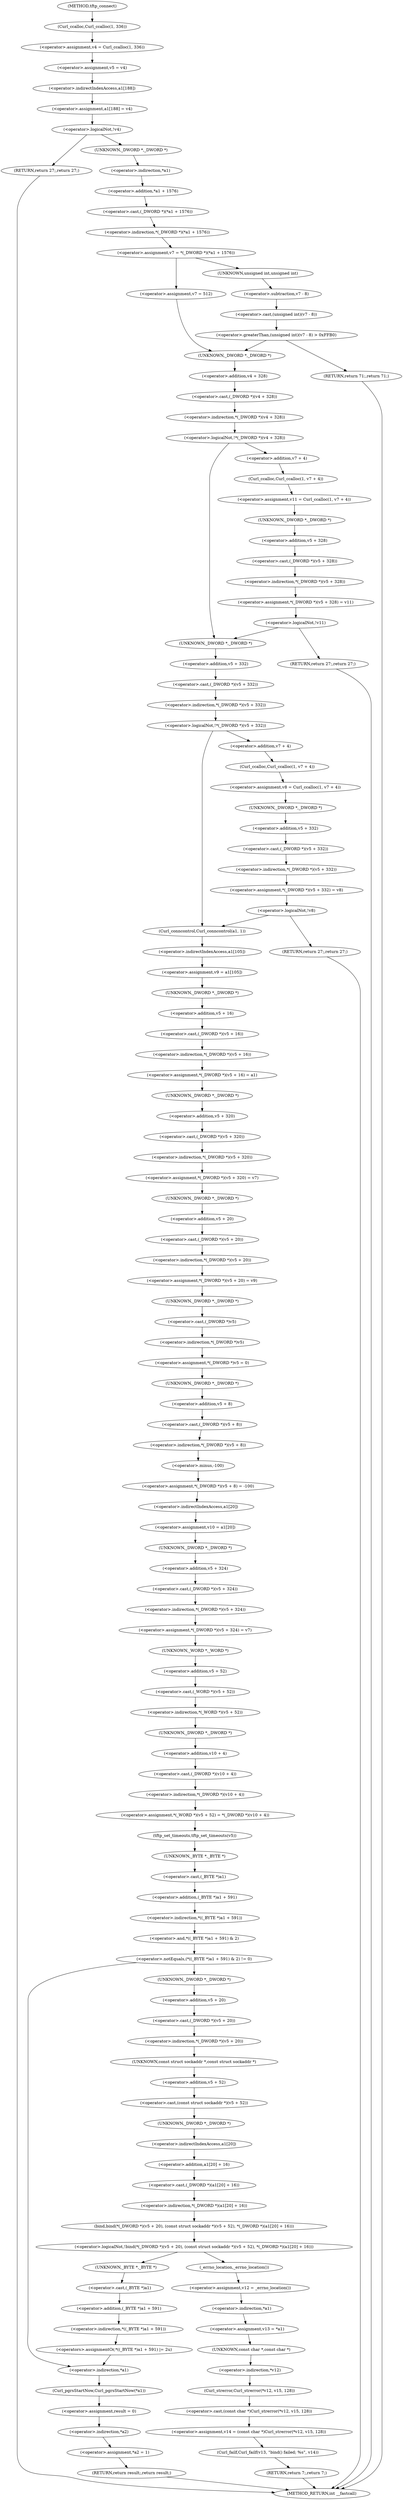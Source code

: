 digraph tftp_connect {  
"1000129" [label = "(<operator>.assignment,v4 = Curl_ccalloc(1, 336))" ]
"1000131" [label = "(Curl_ccalloc,Curl_ccalloc(1, 336))" ]
"1000134" [label = "(<operator>.assignment,v5 = v4)" ]
"1000137" [label = "(<operator>.assignment,a1[188] = v4)" ]
"1000138" [label = "(<operator>.indirectIndexAccess,a1[188])" ]
"1000143" [label = "(<operator>.logicalNot,!v4)" ]
"1000145" [label = "(RETURN,return 27;,return 27;)" ]
"1000147" [label = "(<operator>.assignment,v7 = *(_DWORD *)(*a1 + 1576))" ]
"1000149" [label = "(<operator>.indirection,*(_DWORD *)(*a1 + 1576))" ]
"1000150" [label = "(<operator>.cast,(_DWORD *)(*a1 + 1576))" ]
"1000151" [label = "(UNKNOWN,_DWORD *,_DWORD *)" ]
"1000152" [label = "(<operator>.addition,*a1 + 1576)" ]
"1000153" [label = "(<operator>.indirection,*a1)" ]
"1000160" [label = "(<operator>.greaterThan,(unsigned int)(v7 - 8) > 0xFFB0)" ]
"1000161" [label = "(<operator>.cast,(unsigned int)(v7 - 8))" ]
"1000162" [label = "(UNKNOWN,unsigned int,unsigned int)" ]
"1000163" [label = "(<operator>.subtraction,v7 - 8)" ]
"1000167" [label = "(RETURN,return 71;,return 71;)" ]
"1000171" [label = "(<operator>.assignment,v7 = 512)" ]
"1000175" [label = "(<operator>.logicalNot,!*(_DWORD *)(v4 + 328))" ]
"1000176" [label = "(<operator>.indirection,*(_DWORD *)(v4 + 328))" ]
"1000177" [label = "(<operator>.cast,(_DWORD *)(v4 + 328))" ]
"1000178" [label = "(UNKNOWN,_DWORD *,_DWORD *)" ]
"1000179" [label = "(<operator>.addition,v4 + 328)" ]
"1000183" [label = "(<operator>.assignment,v11 = Curl_ccalloc(1, v7 + 4))" ]
"1000185" [label = "(Curl_ccalloc,Curl_ccalloc(1, v7 + 4))" ]
"1000187" [label = "(<operator>.addition,v7 + 4)" ]
"1000190" [label = "(<operator>.assignment,*(_DWORD *)(v5 + 328) = v11)" ]
"1000191" [label = "(<operator>.indirection,*(_DWORD *)(v5 + 328))" ]
"1000192" [label = "(<operator>.cast,(_DWORD *)(v5 + 328))" ]
"1000193" [label = "(UNKNOWN,_DWORD *,_DWORD *)" ]
"1000194" [label = "(<operator>.addition,v5 + 328)" ]
"1000199" [label = "(<operator>.logicalNot,!v11)" ]
"1000201" [label = "(RETURN,return 27;,return 27;)" ]
"1000204" [label = "(<operator>.logicalNot,!*(_DWORD *)(v5 + 332))" ]
"1000205" [label = "(<operator>.indirection,*(_DWORD *)(v5 + 332))" ]
"1000206" [label = "(<operator>.cast,(_DWORD *)(v5 + 332))" ]
"1000207" [label = "(UNKNOWN,_DWORD *,_DWORD *)" ]
"1000208" [label = "(<operator>.addition,v5 + 332)" ]
"1000212" [label = "(<operator>.assignment,v8 = Curl_ccalloc(1, v7 + 4))" ]
"1000214" [label = "(Curl_ccalloc,Curl_ccalloc(1, v7 + 4))" ]
"1000216" [label = "(<operator>.addition,v7 + 4)" ]
"1000219" [label = "(<operator>.assignment,*(_DWORD *)(v5 + 332) = v8)" ]
"1000220" [label = "(<operator>.indirection,*(_DWORD *)(v5 + 332))" ]
"1000221" [label = "(<operator>.cast,(_DWORD *)(v5 + 332))" ]
"1000222" [label = "(UNKNOWN,_DWORD *,_DWORD *)" ]
"1000223" [label = "(<operator>.addition,v5 + 332)" ]
"1000228" [label = "(<operator>.logicalNot,!v8)" ]
"1000230" [label = "(RETURN,return 27;,return 27;)" ]
"1000232" [label = "(Curl_conncontrol,Curl_conncontrol(a1, 1))" ]
"1000235" [label = "(<operator>.assignment,v9 = a1[105])" ]
"1000237" [label = "(<operator>.indirectIndexAccess,a1[105])" ]
"1000240" [label = "(<operator>.assignment,*(_DWORD *)(v5 + 16) = a1)" ]
"1000241" [label = "(<operator>.indirection,*(_DWORD *)(v5 + 16))" ]
"1000242" [label = "(<operator>.cast,(_DWORD *)(v5 + 16))" ]
"1000243" [label = "(UNKNOWN,_DWORD *,_DWORD *)" ]
"1000244" [label = "(<operator>.addition,v5 + 16)" ]
"1000248" [label = "(<operator>.assignment,*(_DWORD *)(v5 + 320) = v7)" ]
"1000249" [label = "(<operator>.indirection,*(_DWORD *)(v5 + 320))" ]
"1000250" [label = "(<operator>.cast,(_DWORD *)(v5 + 320))" ]
"1000251" [label = "(UNKNOWN,_DWORD *,_DWORD *)" ]
"1000252" [label = "(<operator>.addition,v5 + 320)" ]
"1000256" [label = "(<operator>.assignment,*(_DWORD *)(v5 + 20) = v9)" ]
"1000257" [label = "(<operator>.indirection,*(_DWORD *)(v5 + 20))" ]
"1000258" [label = "(<operator>.cast,(_DWORD *)(v5 + 20))" ]
"1000259" [label = "(UNKNOWN,_DWORD *,_DWORD *)" ]
"1000260" [label = "(<operator>.addition,v5 + 20)" ]
"1000264" [label = "(<operator>.assignment,*(_DWORD *)v5 = 0)" ]
"1000265" [label = "(<operator>.indirection,*(_DWORD *)v5)" ]
"1000266" [label = "(<operator>.cast,(_DWORD *)v5)" ]
"1000267" [label = "(UNKNOWN,_DWORD *,_DWORD *)" ]
"1000270" [label = "(<operator>.assignment,*(_DWORD *)(v5 + 8) = -100)" ]
"1000271" [label = "(<operator>.indirection,*(_DWORD *)(v5 + 8))" ]
"1000272" [label = "(<operator>.cast,(_DWORD *)(v5 + 8))" ]
"1000273" [label = "(UNKNOWN,_DWORD *,_DWORD *)" ]
"1000274" [label = "(<operator>.addition,v5 + 8)" ]
"1000277" [label = "(<operator>.minus,-100)" ]
"1000279" [label = "(<operator>.assignment,v10 = a1[20])" ]
"1000281" [label = "(<operator>.indirectIndexAccess,a1[20])" ]
"1000284" [label = "(<operator>.assignment,*(_DWORD *)(v5 + 324) = v7)" ]
"1000285" [label = "(<operator>.indirection,*(_DWORD *)(v5 + 324))" ]
"1000286" [label = "(<operator>.cast,(_DWORD *)(v5 + 324))" ]
"1000287" [label = "(UNKNOWN,_DWORD *,_DWORD *)" ]
"1000288" [label = "(<operator>.addition,v5 + 324)" ]
"1000292" [label = "(<operator>.assignment,*(_WORD *)(v5 + 52) = *(_DWORD *)(v10 + 4))" ]
"1000293" [label = "(<operator>.indirection,*(_WORD *)(v5 + 52))" ]
"1000294" [label = "(<operator>.cast,(_WORD *)(v5 + 52))" ]
"1000295" [label = "(UNKNOWN,_WORD *,_WORD *)" ]
"1000296" [label = "(<operator>.addition,v5 + 52)" ]
"1000299" [label = "(<operator>.indirection,*(_DWORD *)(v10 + 4))" ]
"1000300" [label = "(<operator>.cast,(_DWORD *)(v10 + 4))" ]
"1000301" [label = "(UNKNOWN,_DWORD *,_DWORD *)" ]
"1000302" [label = "(<operator>.addition,v10 + 4)" ]
"1000305" [label = "(tftp_set_timeouts,tftp_set_timeouts(v5))" ]
"1000308" [label = "(<operator>.notEquals,(*((_BYTE *)a1 + 591) & 2) != 0)" ]
"1000309" [label = "(<operator>.and,*((_BYTE *)a1 + 591) & 2)" ]
"1000310" [label = "(<operator>.indirection,*((_BYTE *)a1 + 591))" ]
"1000311" [label = "(<operator>.addition,(_BYTE *)a1 + 591)" ]
"1000312" [label = "(<operator>.cast,(_BYTE *)a1)" ]
"1000313" [label = "(UNKNOWN,_BYTE *,_BYTE *)" ]
"1000320" [label = "(<operator>.logicalNot,!bind(*(_DWORD *)(v5 + 20), (const struct sockaddr *)(v5 + 52), *(_DWORD *)(a1[20] + 16)))" ]
"1000321" [label = "(bind,bind(*(_DWORD *)(v5 + 20), (const struct sockaddr *)(v5 + 52), *(_DWORD *)(a1[20] + 16)))" ]
"1000322" [label = "(<operator>.indirection,*(_DWORD *)(v5 + 20))" ]
"1000323" [label = "(<operator>.cast,(_DWORD *)(v5 + 20))" ]
"1000324" [label = "(UNKNOWN,_DWORD *,_DWORD *)" ]
"1000325" [label = "(<operator>.addition,v5 + 20)" ]
"1000328" [label = "(<operator>.cast,(const struct sockaddr *)(v5 + 52))" ]
"1000329" [label = "(UNKNOWN,const struct sockaddr *,const struct sockaddr *)" ]
"1000330" [label = "(<operator>.addition,v5 + 52)" ]
"1000333" [label = "(<operator>.indirection,*(_DWORD *)(a1[20] + 16))" ]
"1000334" [label = "(<operator>.cast,(_DWORD *)(a1[20] + 16))" ]
"1000335" [label = "(UNKNOWN,_DWORD *,_DWORD *)" ]
"1000336" [label = "(<operator>.addition,a1[20] + 16)" ]
"1000337" [label = "(<operator>.indirectIndexAccess,a1[20])" ]
"1000342" [label = "(<operators>.assignmentOr,*((_BYTE *)a1 + 591) |= 2u)" ]
"1000343" [label = "(<operator>.indirection,*((_BYTE *)a1 + 591))" ]
"1000344" [label = "(<operator>.addition,(_BYTE *)a1 + 591)" ]
"1000345" [label = "(<operator>.cast,(_BYTE *)a1)" ]
"1000346" [label = "(UNKNOWN,_BYTE *,_BYTE *)" ]
"1000351" [label = "(Curl_pgrsStartNow,Curl_pgrsStartNow(*a1))" ]
"1000352" [label = "(<operator>.indirection,*a1)" ]
"1000354" [label = "(<operator>.assignment,result = 0)" ]
"1000357" [label = "(<operator>.assignment,*a2 = 1)" ]
"1000358" [label = "(<operator>.indirection,*a2)" ]
"1000361" [label = "(RETURN,return result;,return result;)" ]
"1000363" [label = "(<operator>.assignment,v12 = _errno_location())" ]
"1000365" [label = "(_errno_location,_errno_location())" ]
"1000366" [label = "(<operator>.assignment,v13 = *a1)" ]
"1000368" [label = "(<operator>.indirection,*a1)" ]
"1000370" [label = "(<operator>.assignment,v14 = (const char *)Curl_strerror(*v12, v15, 128))" ]
"1000372" [label = "(<operator>.cast,(const char *)Curl_strerror(*v12, v15, 128))" ]
"1000373" [label = "(UNKNOWN,const char *,const char *)" ]
"1000374" [label = "(Curl_strerror,Curl_strerror(*v12, v15, 128))" ]
"1000375" [label = "(<operator>.indirection,*v12)" ]
"1000379" [label = "(Curl_failf,Curl_failf(v13, \"bind() failed; %s\", v14))" ]
"1000383" [label = "(RETURN,return 7;,return 7;)" ]
"1000113" [label = "(METHOD,tftp_connect)" ]
"1000385" [label = "(METHOD_RETURN,int __fastcall)" ]
  "1000129" -> "1000134" 
  "1000131" -> "1000129" 
  "1000134" -> "1000138" 
  "1000137" -> "1000143" 
  "1000138" -> "1000137" 
  "1000143" -> "1000145" 
  "1000143" -> "1000151" 
  "1000145" -> "1000385" 
  "1000147" -> "1000162" 
  "1000147" -> "1000171" 
  "1000149" -> "1000147" 
  "1000150" -> "1000149" 
  "1000151" -> "1000153" 
  "1000152" -> "1000150" 
  "1000153" -> "1000152" 
  "1000160" -> "1000178" 
  "1000160" -> "1000167" 
  "1000161" -> "1000160" 
  "1000162" -> "1000163" 
  "1000163" -> "1000161" 
  "1000167" -> "1000385" 
  "1000171" -> "1000178" 
  "1000175" -> "1000207" 
  "1000175" -> "1000187" 
  "1000176" -> "1000175" 
  "1000177" -> "1000176" 
  "1000178" -> "1000179" 
  "1000179" -> "1000177" 
  "1000183" -> "1000193" 
  "1000185" -> "1000183" 
  "1000187" -> "1000185" 
  "1000190" -> "1000199" 
  "1000191" -> "1000190" 
  "1000192" -> "1000191" 
  "1000193" -> "1000194" 
  "1000194" -> "1000192" 
  "1000199" -> "1000207" 
  "1000199" -> "1000201" 
  "1000201" -> "1000385" 
  "1000204" -> "1000216" 
  "1000204" -> "1000232" 
  "1000205" -> "1000204" 
  "1000206" -> "1000205" 
  "1000207" -> "1000208" 
  "1000208" -> "1000206" 
  "1000212" -> "1000222" 
  "1000214" -> "1000212" 
  "1000216" -> "1000214" 
  "1000219" -> "1000228" 
  "1000220" -> "1000219" 
  "1000221" -> "1000220" 
  "1000222" -> "1000223" 
  "1000223" -> "1000221" 
  "1000228" -> "1000230" 
  "1000228" -> "1000232" 
  "1000230" -> "1000385" 
  "1000232" -> "1000237" 
  "1000235" -> "1000243" 
  "1000237" -> "1000235" 
  "1000240" -> "1000251" 
  "1000241" -> "1000240" 
  "1000242" -> "1000241" 
  "1000243" -> "1000244" 
  "1000244" -> "1000242" 
  "1000248" -> "1000259" 
  "1000249" -> "1000248" 
  "1000250" -> "1000249" 
  "1000251" -> "1000252" 
  "1000252" -> "1000250" 
  "1000256" -> "1000267" 
  "1000257" -> "1000256" 
  "1000258" -> "1000257" 
  "1000259" -> "1000260" 
  "1000260" -> "1000258" 
  "1000264" -> "1000273" 
  "1000265" -> "1000264" 
  "1000266" -> "1000265" 
  "1000267" -> "1000266" 
  "1000270" -> "1000281" 
  "1000271" -> "1000277" 
  "1000272" -> "1000271" 
  "1000273" -> "1000274" 
  "1000274" -> "1000272" 
  "1000277" -> "1000270" 
  "1000279" -> "1000287" 
  "1000281" -> "1000279" 
  "1000284" -> "1000295" 
  "1000285" -> "1000284" 
  "1000286" -> "1000285" 
  "1000287" -> "1000288" 
  "1000288" -> "1000286" 
  "1000292" -> "1000305" 
  "1000293" -> "1000301" 
  "1000294" -> "1000293" 
  "1000295" -> "1000296" 
  "1000296" -> "1000294" 
  "1000299" -> "1000292" 
  "1000300" -> "1000299" 
  "1000301" -> "1000302" 
  "1000302" -> "1000300" 
  "1000305" -> "1000313" 
  "1000308" -> "1000324" 
  "1000308" -> "1000352" 
  "1000309" -> "1000308" 
  "1000310" -> "1000309" 
  "1000311" -> "1000310" 
  "1000312" -> "1000311" 
  "1000313" -> "1000312" 
  "1000320" -> "1000346" 
  "1000320" -> "1000365" 
  "1000321" -> "1000320" 
  "1000322" -> "1000329" 
  "1000323" -> "1000322" 
  "1000324" -> "1000325" 
  "1000325" -> "1000323" 
  "1000328" -> "1000335" 
  "1000329" -> "1000330" 
  "1000330" -> "1000328" 
  "1000333" -> "1000321" 
  "1000334" -> "1000333" 
  "1000335" -> "1000337" 
  "1000336" -> "1000334" 
  "1000337" -> "1000336" 
  "1000342" -> "1000352" 
  "1000343" -> "1000342" 
  "1000344" -> "1000343" 
  "1000345" -> "1000344" 
  "1000346" -> "1000345" 
  "1000351" -> "1000354" 
  "1000352" -> "1000351" 
  "1000354" -> "1000358" 
  "1000357" -> "1000361" 
  "1000358" -> "1000357" 
  "1000361" -> "1000385" 
  "1000363" -> "1000368" 
  "1000365" -> "1000363" 
  "1000366" -> "1000373" 
  "1000368" -> "1000366" 
  "1000370" -> "1000379" 
  "1000372" -> "1000370" 
  "1000373" -> "1000375" 
  "1000374" -> "1000372" 
  "1000375" -> "1000374" 
  "1000379" -> "1000383" 
  "1000383" -> "1000385" 
  "1000113" -> "1000131" 
}
